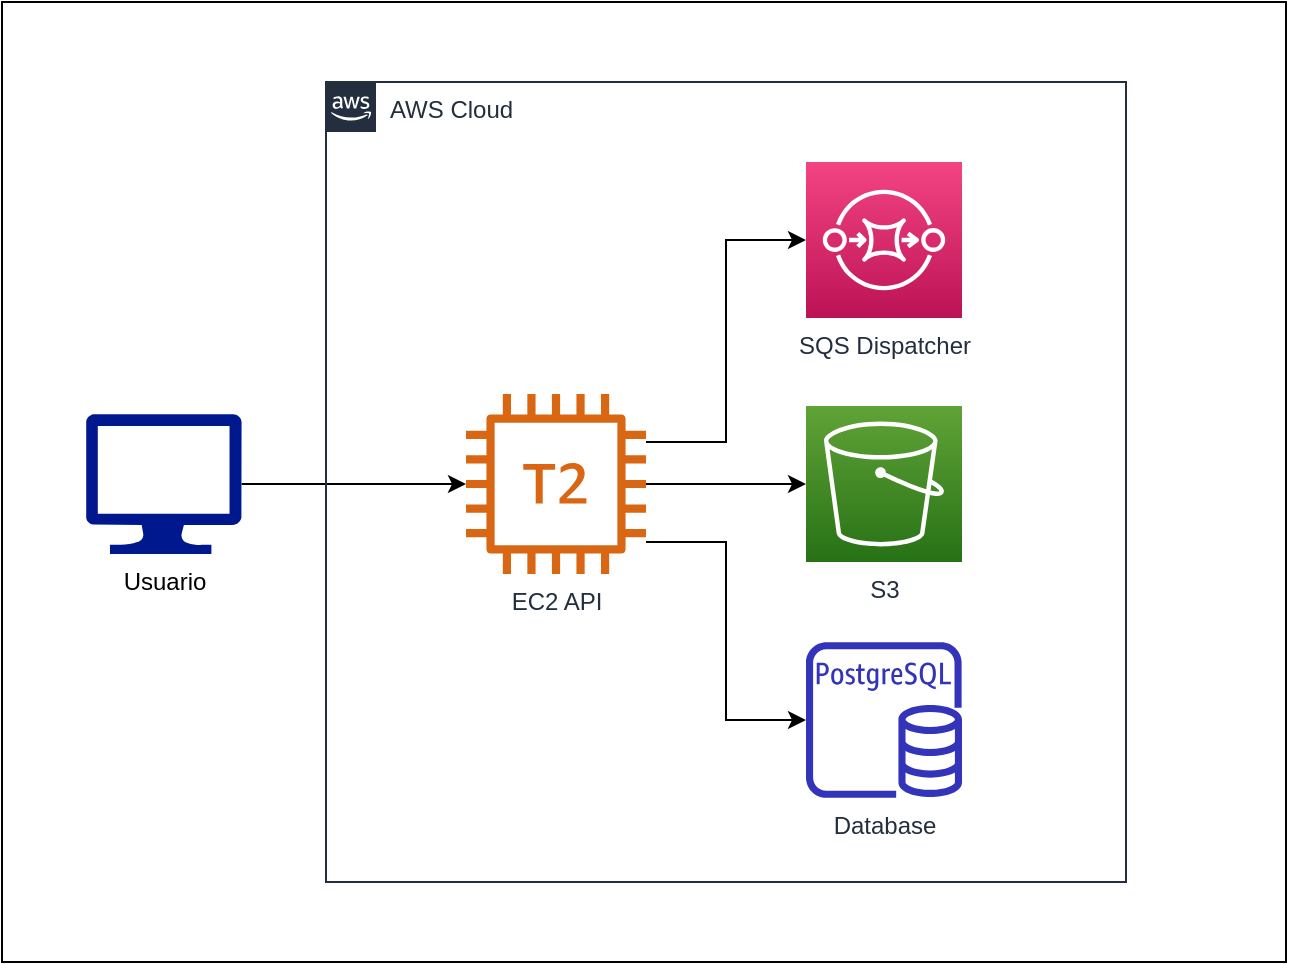 <mxfile version="12.9.3" type="device"><diagram id="8MBsYyYO3SbBz62hq7u4" name="Page-1"><mxGraphModel dx="1092" dy="534" grid="1" gridSize="10" guides="1" tooltips="1" connect="1" arrows="1" fold="1" page="1" pageScale="1" pageWidth="850" pageHeight="1100" math="0" shadow="0"><root><mxCell id="0"/><mxCell id="1" parent="0"/><mxCell id="gr-bIA4Zuc1dT-oJIt0T-2" value="" style="rounded=0;whiteSpace=wrap;html=1;" vertex="1" parent="1"><mxGeometry x="38" y="40" width="642" height="480" as="geometry"/></mxCell><mxCell id="ztqILpDFjFu-xHHb8ZVZ-17" style="edgeStyle=orthogonalEdgeStyle;rounded=0;orthogonalLoop=1;jettySize=auto;html=1;" parent="1" source="ztqILpDFjFu-xHHb8ZVZ-4" target="ztqILpDFjFu-xHHb8ZVZ-11" edge="1"><mxGeometry relative="1" as="geometry"><mxPoint x="460" y="410" as="targetPoint"/><Array as="points"><mxPoint x="400" y="310"/><mxPoint x="400" y="399"/></Array></mxGeometry></mxCell><mxCell id="ztqILpDFjFu-xHHb8ZVZ-18" style="edgeStyle=orthogonalEdgeStyle;rounded=0;orthogonalLoop=1;jettySize=auto;html=1;" parent="1" source="ztqILpDFjFu-xHHb8ZVZ-4" target="ztqILpDFjFu-xHHb8ZVZ-13" edge="1"><mxGeometry relative="1" as="geometry"/></mxCell><mxCell id="ztqILpDFjFu-xHHb8ZVZ-19" style="edgeStyle=orthogonalEdgeStyle;rounded=0;orthogonalLoop=1;jettySize=auto;html=1;" parent="1" source="ztqILpDFjFu-xHHb8ZVZ-4" target="ztqILpDFjFu-xHHb8ZVZ-16" edge="1"><mxGeometry relative="1" as="geometry"><Array as="points"><mxPoint x="400" y="260"/><mxPoint x="400" y="159"/></Array></mxGeometry></mxCell><mxCell id="ztqILpDFjFu-xHHb8ZVZ-4" value="EC2 API" style="outlineConnect=0;fontColor=#232F3E;gradientColor=none;fillColor=#D86613;strokeColor=none;dashed=0;verticalLabelPosition=bottom;verticalAlign=top;align=center;html=1;fontSize=12;fontStyle=0;aspect=fixed;pointerEvents=1;shape=mxgraph.aws4.t2_instance;" parent="1" vertex="1"><mxGeometry x="270" y="236" width="90" height="90" as="geometry"/></mxCell><mxCell id="ztqILpDFjFu-xHHb8ZVZ-10" style="edgeStyle=orthogonalEdgeStyle;rounded=0;orthogonalLoop=1;jettySize=auto;html=1;" parent="1" source="ztqILpDFjFu-xHHb8ZVZ-5" target="ztqILpDFjFu-xHHb8ZVZ-4" edge="1"><mxGeometry relative="1" as="geometry"/></mxCell><mxCell id="ztqILpDFjFu-xHHb8ZVZ-5" value="Usuario" style="aspect=fixed;pointerEvents=1;shadow=0;dashed=0;html=1;strokeColor=none;labelPosition=center;verticalLabelPosition=bottom;verticalAlign=top;align=center;fillColor=#00188D;shape=mxgraph.azure.computer" parent="1" vertex="1"><mxGeometry x="80" y="246" width="77.78" height="70" as="geometry"/></mxCell><mxCell id="ztqILpDFjFu-xHHb8ZVZ-11" value="Database" style="outlineConnect=0;fontColor=#232F3E;gradientColor=none;fillColor=#3334B9;strokeColor=none;dashed=0;verticalLabelPosition=bottom;verticalAlign=top;align=center;html=1;fontSize=12;fontStyle=0;aspect=fixed;pointerEvents=1;shape=mxgraph.aws4.rds_postgresql_instance;" parent="1" vertex="1"><mxGeometry x="440" y="360" width="78" height="78" as="geometry"/></mxCell><mxCell id="ztqILpDFjFu-xHHb8ZVZ-13" value="S3" style="outlineConnect=0;fontColor=#232F3E;gradientColor=#60A337;gradientDirection=north;fillColor=#277116;strokeColor=#ffffff;dashed=0;verticalLabelPosition=bottom;verticalAlign=top;align=center;html=1;fontSize=12;fontStyle=0;aspect=fixed;shape=mxgraph.aws4.resourceIcon;resIcon=mxgraph.aws4.s3;" parent="1" vertex="1"><mxGeometry x="440" y="242" width="78" height="78" as="geometry"/></mxCell><mxCell id="ztqILpDFjFu-xHHb8ZVZ-16" value="SQS Dispatcher" style="outlineConnect=0;fontColor=#232F3E;gradientColor=#F34482;gradientDirection=north;fillColor=#BC1356;strokeColor=#ffffff;dashed=0;verticalLabelPosition=bottom;verticalAlign=top;align=center;html=1;fontSize=12;fontStyle=0;aspect=fixed;shape=mxgraph.aws4.resourceIcon;resIcon=mxgraph.aws4.sqs;" parent="1" vertex="1"><mxGeometry x="440" y="120" width="78" height="78" as="geometry"/></mxCell><mxCell id="GF42b5nx3l3ylForBf22-1" value="AWS Cloud" style="points=[[0,0],[0.25,0],[0.5,0],[0.75,0],[1,0],[1,0.25],[1,0.5],[1,0.75],[1,1],[0.75,1],[0.5,1],[0.25,1],[0,1],[0,0.75],[0,0.5],[0,0.25]];outlineConnect=0;gradientColor=none;html=1;whiteSpace=wrap;fontSize=12;fontStyle=0;shape=mxgraph.aws4.group;grIcon=mxgraph.aws4.group_aws_cloud_alt;strokeColor=#232F3E;fillColor=none;verticalAlign=top;align=left;spacingLeft=30;fontColor=#232F3E;dashed=0;" parent="1" vertex="1"><mxGeometry x="200" y="80" width="400" height="400" as="geometry"/></mxCell></root></mxGraphModel></diagram></mxfile>